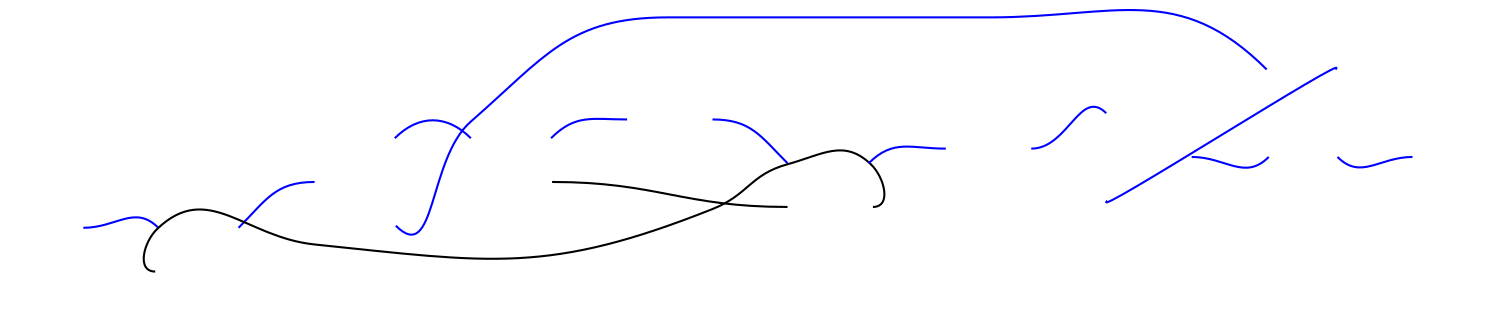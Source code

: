 digraph graph_curve_sample20 {
	graph [_draw_="c 9 -#fffffe00 C 7 -#ffffff P 4 0 0 0 146.84 715 146.84 715 0 ",
		bb="0,0,715,146.84",
		layout=dot,
		overlap=false,
		rankdir=LR,
		ratio=fill,
		splines=true,
		xdotversion=1.7
	];
	node [label="\N"];
	edge [color=blue,
		dir=none,
		weight=2
	];
	subgraph head {
		graph [layout=dot,
			rank=source,
			rankdir=LR
		];
		1	[_draw_="c 7 -#ffffff p 4 36 62 0 62 0 21 36 21 I 0 21 36 41 43 -C:\Users\57725\Desktop\work\component\I.png ",
			color=white,
			height=0.56944,
			image="C:\Users\57725\Desktop\work\component\I.png",
			label="",
			pos="18,41.5",
			shape=box,
			width=0.5];
	}
	C1	[_draw_="c 7 -#ffffff p 4 111 41 72 41 72 0 111 0 I 72 0 39 41 43 -C:\Users\57725\Desktop\work\component\C.png ",
		color=white,
		height=0.56944,
		image="C:\Users\57725\Desktop\work\component\C.png",
		label="",
		pos="91.5,20.5",
		shape=box,
		width=0.54167];
	1:e -> C1:nw	[_draw_="c 7 -#0000ff B 4 36 41.5 52 41.5 60.69 52.81 72 41.5 ",
		pos="36,41.5 52,41.5 60.686,52.814 72,41.5"];
	S1	[_draw_="c 7 -#ffffff p 4 186 84 147 84 147 43 186 43 I 147 43 39 41 43 -C:\Users\57725\Desktop\work\component\S.png ",
		color=white,
		height=0.56944,
		image="C:\Users\57725\Desktop\work\component\S.png",
		label="",
		pos="166.5,63.5",
		shape=box,
		width=0.54167];
	C1:ne -> S1:w	[_draw_="c 7 -#0000ff B 4 110.5 41.5 123.89 54.89 128.06 63.5 147 63.5 ",
		pos="110.5,41.5 123.89,54.893 128.06,63.5 147,63.5"];
	C2	[_draw_="c 7 -#ffffff p 4 261 84 222 84 222 43 261 43 I 222 43 39 41 43 -C:\Users\57725\Desktop\work\component\C.png ",
		color=white,
		height=0.56944,
		image="C:\Users\57725\Desktop\work\component\C.png",
		label="",
		pos="241.5,63.5",
		shape=box,
		width=0.54167];
	H1	[_draw_="c 7 -#ffffff p 4 338 114 297 114 297 73 338 73 I 297 73 41 41 43 -C:\Users\57725\Desktop\work\component\H.png ",
		color=white,
		height=0.56944,
		image="C:\Users\57725\Desktop\work\component\H.png",
		label="",
		pos="317.5,93.5",
		shape=box,
		width=0.56944];
	C2:ne -> H1:w	[_draw_="c 7 -#0000ff B 4 260.5 84.5 272.31 96.31 280.29 93.5 297 93.5 ",
		pos="260.5,84.5 272.31,96.314 280.29,93.5 297,93.5"];
	T1	[_draw_="c 7 -#ffffff p 4 414 72 374 72 374 31 414 31 I 374 31 40 41 43 -C:\Users\57725\Desktop\work\component\T.png ",
		color=white,
		height=0.56944,
		image="C:\Users\57725\Desktop\work\component\T.png",
		label="",
		pos="394,51.5",
		shape=box,
		width=0.55556];
	C2:e -> T1:w	[_draw_="c 7 -#000000 B 4 261 63.5 311.5 63.5 323.5 51.5 374 51.5 ",
		color=black,
		pos="261,63.5 311.5,63.5 323.5,51.5 374,51.5"];
	H1:e -> T1:nw	[_draw_="c 7 -#0000ff B 4 338 93.5 356.52 93.5 360.9 85.6 374 72.5 ",
		pos="338,93.5 356.52,93.5 360.9,85.598 374,72.5"];
	T1:e -> C1:w	[_draw_="c 7 -#000000 B 19 415 51.5 424.12 51.5 420.61 65.71 414 72 401.13 84.26 391.14 76.73 374 72 356.03 67.04 355.32 57.38 338 50.5 258.79 \
19.06 231.78 24.76 147 33.5 113.46 36.96 95.92 64.26 71.5 41 64.89 34.71 61.38 20.5 70.5 20.5 ",
		color=black,
		pos="415,51.5 424.12,51.5 420.61,65.709 414,72 401.13,84.261 391.14,76.728 374,72 356.03,67.044 355.32,57.375 338,50.5 258.79,19.06 231.78,\
24.763 147,33.5 113.46,36.957 95.918,64.256 71.5,41 64.895,34.709 61.378,20.5 70.5,20.5"];
	H2	[_draw_="c 7 -#ffffff p 4 491 100 450 100 450 59 491 59 I 450 59 41 41 43 -C:\Users\57725\Desktop\work\component\H.png ",
		color=white,
		height=0.56944,
		image="C:\Users\57725\Desktop\work\component\H.png",
		label="",
		pos="470.5,79.5",
		shape=box,
		width=0.56944];
	T1:ne -> H2:w	[_draw_="c 7 -#0000ff B 4 413 72.5 424.83 84.33 433.26 79.5 450 79.5 ",
		pos="413,72.5 424.83,84.334 433.26,79.5 450,79.5"];
	S1:ne -> C2:nw	[_draw_="c 7 -#0000ff B 4 185.5 84.5 196.97 95.97 210.53 95.97 222 84.5 ",
		pos="185.5,84.5 196.97,95.971 210.53,95.971 222,84.5"];
	E1	[_draw_="c 7 -#ffffff p 4 638 117 604 117 604 76 638 76 I 604 76 34 41 43 -C:\Users\57725\Desktop\work\component\E.png ",
		color=white,
		height=0.56944,
		image="C:\Users\57725\Desktop\work\component\E.png",
		label="",
		pos="621,96.5",
		shape=box,
		width=0.47222];
	S1:se -> E1:nw	[_draw_="c 7 -#0000ff B 13 186 42.5 205.36 23.14 201.35 74.51 222 92.5 257.83 123.71 268.98 142.5 316.5 142.5 316.5 142.5 316.5 142.5 471.5 \
142.5 531.43 142.5 561.62 159.88 604 117.5 ",
		pos="186,42.5 205.36,23.137 201.35,74.512 222,92.5 257.83,123.71 268.98,142.5 316.5,142.5 316.5,142.5 316.5,142.5 471.5,142.5 531.43,\
142.5 561.62,159.88 604,117.5"];
	M1	[_draw_="c 7 -#ffffff p 4 568 96 527 96 527 55 568 55 I 527 55 41 41 43 -C:\Users\57725\Desktop\work\component\M.png ",
		color=white,
		height=0.56944,
		image="C:\Users\57725\Desktop\work\component\M.png",
		label="",
		pos="547.5,75.5",
		shape=box,
		width=0.56944];
	H2:e -> M1:nw	[_draw_="c 7 -#0000ff B 4 491 79.5 508.69 79.5 514.49 109.01 527 96.5 ",
		pos="491,79.5 508.69,79.5 514.49,109.01 527,96.5"];
	M1:e -> E1:sw	[_draw_="c 7 -#0000ff B 4 568 75.5 584.44 75.5 593.37 63.87 605 75.5 ",
		pos="568,75.5 584.44,75.5 593.37,63.872 605,75.5"];
	E1:ne -> M1:sw	[_draw_="c 7 -#0000ff B 4 637 117.5 646.93 127.43 517.57 44.57 527.5 54.5 ",
		pos="637,117.5 646.93,127.43 517.57,44.575 527.5,54.5"];
	N1	[_draw_="c 7 -#ffffff p 4 715 96 674 96 674 55 715 55 I 674 55 41 41 43 -C:\Users\57725\Desktop\work\component\N.png ",
		color=white,
		height=0.56944,
		image="C:\Users\57725\Desktop\work\component\N.png",
		label="",
		pos="694.5,75.5",
		shape=box,
		width=0.56944];
	E1:se -> N1:w	[_draw_="c 7 -#0000ff B 4 638 75.5 649.31 64.19 658 75.5 674 75.5 ",
		pos="638,75.5 649.31,64.186 658,75.5 674,75.5"];
}
